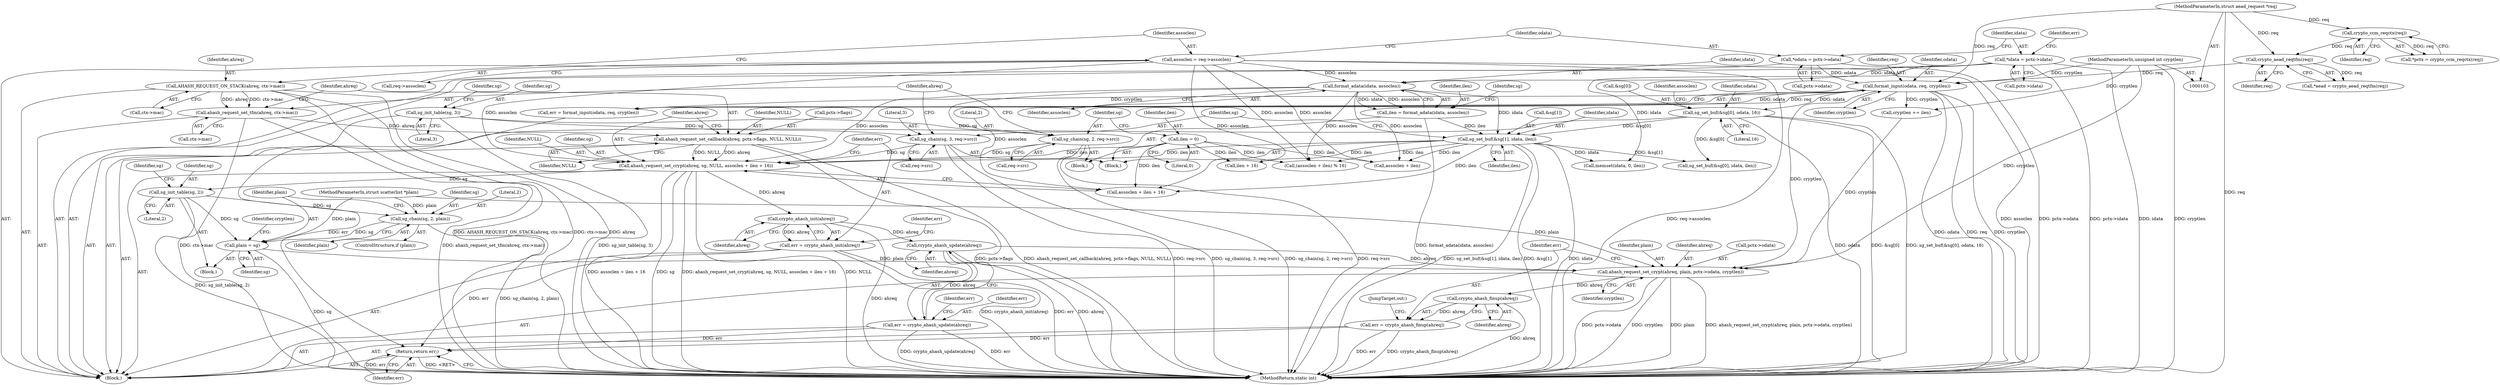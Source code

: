 digraph "0_linux_3b30460c5b0ed762be75a004e924ec3f8711e032@API" {
"1000212" [label="(Call,ahash_request_set_crypt(ahreq, sg, NULL, assoclen + ilen + 16))"];
"1000205" [label="(Call,ahash_request_set_callback(ahreq, pctx->flags, NULL, NULL))"];
"1000200" [label="(Call,ahash_request_set_tfm(ahreq, ctx->mac))"];
"1000123" [label="(Call,AHASH_REQUEST_ON_STACK(ahreq, ctx->mac))"];
"1000194" [label="(Call,sg_chain(sg, 2, req->src))"];
"1000158" [label="(Call,sg_init_table(sg, 3))"];
"1000183" [label="(Call,sg_chain(sg, 3, req->src))"];
"1000129" [label="(Call,assoclen = req->assoclen)"];
"1000173" [label="(Call,format_adata(idata, assoclen))"];
"1000142" [label="(Call,*idata = pctx->idata)"];
"1000176" [label="(Call,sg_set_buf(&sg[1], idata, ilen))"];
"1000161" [label="(Call,sg_set_buf(&sg[0], odata, 16))"];
"1000151" [label="(Call,format_input(odata, req, cryptlen))"];
"1000136" [label="(Call,*odata = pctx->odata)"];
"1000116" [label="(Call,crypto_aead_reqtfm(req))"];
"1000111" [label="(Call,crypto_ccm_reqctx(req))"];
"1000104" [label="(MethodParameterIn,struct aead_request *req)"];
"1000106" [label="(MethodParameterIn,unsigned int cryptlen)"];
"1000171" [label="(Call,ilen = format_adata(idata, assoclen))"];
"1000191" [label="(Call,ilen = 0)"];
"1000223" [label="(Call,crypto_ahash_init(ahreq))"];
"1000221" [label="(Call,err = crypto_ahash_init(ahreq))"];
"1000287" [label="(Return,return err;)"];
"1000230" [label="(Call,crypto_ahash_update(ahreq))"];
"1000228" [label="(Call,err = crypto_ahash_update(ahreq))"];
"1000275" [label="(Call,ahash_request_set_crypt(ahreq, plain, pctx->odata, cryptlen))"];
"1000284" [label="(Call,crypto_ahash_finup(ahreq))"];
"1000282" [label="(Call,err = crypto_ahash_finup(ahreq))"];
"1000253" [label="(Call,sg_init_table(sg, 2))"];
"1000265" [label="(Call,sg_chain(sg, 2, plain))"];
"1000269" [label="(Call,plain = sg)"];
"1000182" [label="(Identifier,ilen)"];
"1000151" [label="(Call,format_input(odata, req, cryptlen))"];
"1000186" [label="(Call,req->src)"];
"1000273" [label="(Identifier,cryptlen)"];
"1000212" [label="(Call,ahash_request_set_crypt(ahreq, sg, NULL, assoclen + ilen + 16))"];
"1000137" [label="(Identifier,odata)"];
"1000270" [label="(Identifier,plain)"];
"1000117" [label="(Identifier,req)"];
"1000213" [label="(Identifier,ahreq)"];
"1000277" [label="(Identifier,plain)"];
"1000210" [label="(Identifier,NULL)"];
"1000271" [label="(Identifier,sg)"];
"1000211" [label="(Identifier,NULL)"];
"1000124" [label="(Identifier,ahreq)"];
"1000240" [label="(Call,assoclen + ilen)"];
"1000162" [label="(Call,&sg[0])"];
"1000265" [label="(Call,sg_chain(sg, 2, plain))"];
"1000228" [label="(Call,err = crypto_ahash_update(ahreq))"];
"1000275" [label="(Call,ahash_request_set_crypt(ahreq, plain, pctx->odata, cryptlen))"];
"1000233" [label="(Identifier,err)"];
"1000116" [label="(Call,crypto_aead_reqtfm(req))"];
"1000195" [label="(Identifier,sg)"];
"1000154" [label="(Identifier,cryptlen)"];
"1000179" [label="(Identifier,sg)"];
"1000176" [label="(Call,sg_set_buf(&sg[1], idata, ilen))"];
"1000170" [label="(Block,)"];
"1000114" [label="(Call,*aead = crypto_aead_reqtfm(req))"];
"1000123" [label="(Call,AHASH_REQUEST_ON_STACK(ahreq, ctx->mac))"];
"1000144" [label="(Call,pctx->idata)"];
"1000287" [label="(Return,return err;)"];
"1000177" [label="(Call,&sg[1])"];
"1000143" [label="(Identifier,idata)"];
"1000256" [label="(Call,sg_set_buf(&sg[0], idata, ilen))"];
"1000167" [label="(Literal,16)"];
"1000215" [label="(Identifier,NULL)"];
"1000205" [label="(Call,ahash_request_set_callback(ahreq, pctx->flags, NULL, NULL))"];
"1000206" [label="(Identifier,ahreq)"];
"1000248" [label="(Block,)"];
"1000109" [label="(Call,*pctx = crypto_ccm_reqctx(req))"];
"1000171" [label="(Call,ilen = format_adata(idata, assoclen))"];
"1000161" [label="(Call,sg_set_buf(&sg[0], odata, 16))"];
"1000142" [label="(Call,*idata = pctx->idata)"];
"1000164" [label="(Identifier,sg)"];
"1000136" [label="(Call,*odata = pctx->odata)"];
"1000216" [label="(Call,assoclen + ilen + 16)"];
"1000160" [label="(Literal,3)"];
"1000169" [label="(Identifier,assoclen)"];
"1000200" [label="(Call,ahash_request_set_tfm(ahreq, ctx->mac))"];
"1000149" [label="(Call,err = format_input(odata, req, cryptlen))"];
"1000272" [label="(Call,cryptlen += ilen)"];
"1000226" [label="(Identifier,err)"];
"1000263" [label="(ControlStructure,if (plain))"];
"1000288" [label="(Identifier,err)"];
"1000192" [label="(Identifier,ilen)"];
"1000231" [label="(Identifier,ahreq)"];
"1000285" [label="(Identifier,ahreq)"];
"1000175" [label="(Identifier,assoclen)"];
"1000224" [label="(Identifier,ahreq)"];
"1000281" [label="(Identifier,cryptlen)"];
"1000130" [label="(Identifier,assoclen)"];
"1000222" [label="(Identifier,err)"];
"1000249" [label="(Call,memset(idata, 0, ilen))"];
"1000104" [label="(MethodParameterIn,struct aead_request *req)"];
"1000111" [label="(Call,crypto_ccm_reqctx(req))"];
"1000190" [label="(Block,)"];
"1000289" [label="(MethodReturn,static int)"];
"1000230" [label="(Call,crypto_ahash_update(ahreq))"];
"1000183" [label="(Call,sg_chain(sg, 3, req->src))"];
"1000153" [label="(Identifier,req)"];
"1000131" [label="(Call,req->assoclen)"];
"1000107" [label="(Block,)"];
"1000106" [label="(MethodParameterIn,unsigned int cryptlen)"];
"1000282" [label="(Call,err = crypto_ahash_finup(ahreq))"];
"1000269" [label="(Call,plain = sg)"];
"1000253" [label="(Call,sg_init_table(sg, 2))"];
"1000268" [label="(Identifier,plain)"];
"1000283" [label="(Identifier,err)"];
"1000174" [label="(Identifier,idata)"];
"1000152" [label="(Identifier,odata)"];
"1000276" [label="(Identifier,ahreq)"];
"1000150" [label="(Identifier,err)"];
"1000105" [label="(MethodParameterIn,struct scatterlist *plain)"];
"1000259" [label="(Identifier,sg)"];
"1000158" [label="(Call,sg_init_table(sg, 3))"];
"1000254" [label="(Identifier,sg)"];
"1000278" [label="(Call,pctx->odata)"];
"1000197" [label="(Call,req->src)"];
"1000166" [label="(Identifier,odata)"];
"1000196" [label="(Literal,2)"];
"1000221" [label="(Call,err = crypto_ahash_init(ahreq))"];
"1000267" [label="(Literal,2)"];
"1000191" [label="(Call,ilen = 0)"];
"1000223" [label="(Call,crypto_ahash_init(ahreq))"];
"1000194" [label="(Call,sg_chain(sg, 2, req->src))"];
"1000284" [label="(Call,crypto_ahash_finup(ahreq))"];
"1000286" [label="(JumpTarget,out:)"];
"1000184" [label="(Identifier,sg)"];
"1000138" [label="(Call,pctx->odata)"];
"1000214" [label="(Identifier,sg)"];
"1000129" [label="(Call,assoclen = req->assoclen)"];
"1000229" [label="(Identifier,err)"];
"1000266" [label="(Identifier,sg)"];
"1000207" [label="(Call,pctx->flags)"];
"1000159" [label="(Identifier,sg)"];
"1000125" [label="(Call,ctx->mac)"];
"1000112" [label="(Identifier,req)"];
"1000255" [label="(Literal,2)"];
"1000202" [label="(Call,ctx->mac)"];
"1000201" [label="(Identifier,ahreq)"];
"1000173" [label="(Call,format_adata(idata, assoclen))"];
"1000218" [label="(Call,ilen + 16)"];
"1000172" [label="(Identifier,ilen)"];
"1000185" [label="(Literal,3)"];
"1000193" [label="(Literal,0)"];
"1000239" [label="(Call,(assoclen + ilen) % 16)"];
"1000181" [label="(Identifier,idata)"];
"1000212" -> "1000107"  [label="AST: "];
"1000212" -> "1000216"  [label="CFG: "];
"1000213" -> "1000212"  [label="AST: "];
"1000214" -> "1000212"  [label="AST: "];
"1000215" -> "1000212"  [label="AST: "];
"1000216" -> "1000212"  [label="AST: "];
"1000222" -> "1000212"  [label="CFG: "];
"1000212" -> "1000289"  [label="DDG: assoclen + ilen + 16"];
"1000212" -> "1000289"  [label="DDG: sg"];
"1000212" -> "1000289"  [label="DDG: ahash_request_set_crypt(ahreq, sg, NULL, assoclen + ilen + 16)"];
"1000212" -> "1000289"  [label="DDG: NULL"];
"1000205" -> "1000212"  [label="DDG: ahreq"];
"1000205" -> "1000212"  [label="DDG: NULL"];
"1000194" -> "1000212"  [label="DDG: sg"];
"1000183" -> "1000212"  [label="DDG: sg"];
"1000129" -> "1000212"  [label="DDG: assoclen"];
"1000173" -> "1000212"  [label="DDG: assoclen"];
"1000176" -> "1000212"  [label="DDG: ilen"];
"1000191" -> "1000212"  [label="DDG: ilen"];
"1000212" -> "1000223"  [label="DDG: ahreq"];
"1000212" -> "1000253"  [label="DDG: sg"];
"1000205" -> "1000107"  [label="AST: "];
"1000205" -> "1000211"  [label="CFG: "];
"1000206" -> "1000205"  [label="AST: "];
"1000207" -> "1000205"  [label="AST: "];
"1000210" -> "1000205"  [label="AST: "];
"1000211" -> "1000205"  [label="AST: "];
"1000213" -> "1000205"  [label="CFG: "];
"1000205" -> "1000289"  [label="DDG: pctx->flags"];
"1000205" -> "1000289"  [label="DDG: ahash_request_set_callback(ahreq, pctx->flags, NULL, NULL)"];
"1000200" -> "1000205"  [label="DDG: ahreq"];
"1000200" -> "1000107"  [label="AST: "];
"1000200" -> "1000202"  [label="CFG: "];
"1000201" -> "1000200"  [label="AST: "];
"1000202" -> "1000200"  [label="AST: "];
"1000206" -> "1000200"  [label="CFG: "];
"1000200" -> "1000289"  [label="DDG: ahash_request_set_tfm(ahreq, ctx->mac)"];
"1000200" -> "1000289"  [label="DDG: ctx->mac"];
"1000123" -> "1000200"  [label="DDG: ahreq"];
"1000123" -> "1000200"  [label="DDG: ctx->mac"];
"1000123" -> "1000107"  [label="AST: "];
"1000123" -> "1000125"  [label="CFG: "];
"1000124" -> "1000123"  [label="AST: "];
"1000125" -> "1000123"  [label="AST: "];
"1000130" -> "1000123"  [label="CFG: "];
"1000123" -> "1000289"  [label="DDG: AHASH_REQUEST_ON_STACK(ahreq, ctx->mac)"];
"1000123" -> "1000289"  [label="DDG: ctx->mac"];
"1000123" -> "1000289"  [label="DDG: ahreq"];
"1000194" -> "1000190"  [label="AST: "];
"1000194" -> "1000197"  [label="CFG: "];
"1000195" -> "1000194"  [label="AST: "];
"1000196" -> "1000194"  [label="AST: "];
"1000197" -> "1000194"  [label="AST: "];
"1000201" -> "1000194"  [label="CFG: "];
"1000194" -> "1000289"  [label="DDG: req->src"];
"1000194" -> "1000289"  [label="DDG: sg_chain(sg, 2, req->src)"];
"1000158" -> "1000194"  [label="DDG: sg"];
"1000158" -> "1000107"  [label="AST: "];
"1000158" -> "1000160"  [label="CFG: "];
"1000159" -> "1000158"  [label="AST: "];
"1000160" -> "1000158"  [label="AST: "];
"1000164" -> "1000158"  [label="CFG: "];
"1000158" -> "1000289"  [label="DDG: sg_init_table(sg, 3)"];
"1000158" -> "1000183"  [label="DDG: sg"];
"1000183" -> "1000170"  [label="AST: "];
"1000183" -> "1000186"  [label="CFG: "];
"1000184" -> "1000183"  [label="AST: "];
"1000185" -> "1000183"  [label="AST: "];
"1000186" -> "1000183"  [label="AST: "];
"1000201" -> "1000183"  [label="CFG: "];
"1000183" -> "1000289"  [label="DDG: req->src"];
"1000183" -> "1000289"  [label="DDG: sg_chain(sg, 3, req->src)"];
"1000129" -> "1000107"  [label="AST: "];
"1000129" -> "1000131"  [label="CFG: "];
"1000130" -> "1000129"  [label="AST: "];
"1000131" -> "1000129"  [label="AST: "];
"1000137" -> "1000129"  [label="CFG: "];
"1000129" -> "1000289"  [label="DDG: assoclen"];
"1000129" -> "1000289"  [label="DDG: req->assoclen"];
"1000129" -> "1000173"  [label="DDG: assoclen"];
"1000129" -> "1000216"  [label="DDG: assoclen"];
"1000129" -> "1000239"  [label="DDG: assoclen"];
"1000129" -> "1000240"  [label="DDG: assoclen"];
"1000173" -> "1000171"  [label="AST: "];
"1000173" -> "1000175"  [label="CFG: "];
"1000174" -> "1000173"  [label="AST: "];
"1000175" -> "1000173"  [label="AST: "];
"1000171" -> "1000173"  [label="CFG: "];
"1000173" -> "1000171"  [label="DDG: idata"];
"1000173" -> "1000171"  [label="DDG: assoclen"];
"1000142" -> "1000173"  [label="DDG: idata"];
"1000173" -> "1000176"  [label="DDG: idata"];
"1000173" -> "1000216"  [label="DDG: assoclen"];
"1000173" -> "1000239"  [label="DDG: assoclen"];
"1000173" -> "1000240"  [label="DDG: assoclen"];
"1000142" -> "1000107"  [label="AST: "];
"1000142" -> "1000144"  [label="CFG: "];
"1000143" -> "1000142"  [label="AST: "];
"1000144" -> "1000142"  [label="AST: "];
"1000150" -> "1000142"  [label="CFG: "];
"1000142" -> "1000289"  [label="DDG: pctx->idata"];
"1000142" -> "1000289"  [label="DDG: idata"];
"1000142" -> "1000249"  [label="DDG: idata"];
"1000176" -> "1000170"  [label="AST: "];
"1000176" -> "1000182"  [label="CFG: "];
"1000177" -> "1000176"  [label="AST: "];
"1000181" -> "1000176"  [label="AST: "];
"1000182" -> "1000176"  [label="AST: "];
"1000184" -> "1000176"  [label="CFG: "];
"1000176" -> "1000289"  [label="DDG: idata"];
"1000176" -> "1000289"  [label="DDG: sg_set_buf(&sg[1], idata, ilen)"];
"1000176" -> "1000289"  [label="DDG: &sg[1]"];
"1000161" -> "1000176"  [label="DDG: &sg[0]"];
"1000171" -> "1000176"  [label="DDG: ilen"];
"1000176" -> "1000216"  [label="DDG: ilen"];
"1000176" -> "1000218"  [label="DDG: ilen"];
"1000176" -> "1000239"  [label="DDG: ilen"];
"1000176" -> "1000240"  [label="DDG: ilen"];
"1000176" -> "1000249"  [label="DDG: idata"];
"1000176" -> "1000256"  [label="DDG: &sg[1]"];
"1000161" -> "1000107"  [label="AST: "];
"1000161" -> "1000167"  [label="CFG: "];
"1000162" -> "1000161"  [label="AST: "];
"1000166" -> "1000161"  [label="AST: "];
"1000167" -> "1000161"  [label="AST: "];
"1000169" -> "1000161"  [label="CFG: "];
"1000161" -> "1000289"  [label="DDG: odata"];
"1000161" -> "1000289"  [label="DDG: &sg[0]"];
"1000161" -> "1000289"  [label="DDG: sg_set_buf(&sg[0], odata, 16)"];
"1000151" -> "1000161"  [label="DDG: odata"];
"1000161" -> "1000256"  [label="DDG: &sg[0]"];
"1000151" -> "1000149"  [label="AST: "];
"1000151" -> "1000154"  [label="CFG: "];
"1000152" -> "1000151"  [label="AST: "];
"1000153" -> "1000151"  [label="AST: "];
"1000154" -> "1000151"  [label="AST: "];
"1000149" -> "1000151"  [label="CFG: "];
"1000151" -> "1000289"  [label="DDG: odata"];
"1000151" -> "1000289"  [label="DDG: req"];
"1000151" -> "1000289"  [label="DDG: cryptlen"];
"1000151" -> "1000149"  [label="DDG: odata"];
"1000151" -> "1000149"  [label="DDG: req"];
"1000151" -> "1000149"  [label="DDG: cryptlen"];
"1000136" -> "1000151"  [label="DDG: odata"];
"1000116" -> "1000151"  [label="DDG: req"];
"1000104" -> "1000151"  [label="DDG: req"];
"1000106" -> "1000151"  [label="DDG: cryptlen"];
"1000151" -> "1000272"  [label="DDG: cryptlen"];
"1000151" -> "1000275"  [label="DDG: cryptlen"];
"1000136" -> "1000107"  [label="AST: "];
"1000136" -> "1000138"  [label="CFG: "];
"1000137" -> "1000136"  [label="AST: "];
"1000138" -> "1000136"  [label="AST: "];
"1000143" -> "1000136"  [label="CFG: "];
"1000136" -> "1000289"  [label="DDG: pctx->odata"];
"1000116" -> "1000114"  [label="AST: "];
"1000116" -> "1000117"  [label="CFG: "];
"1000117" -> "1000116"  [label="AST: "];
"1000114" -> "1000116"  [label="CFG: "];
"1000116" -> "1000114"  [label="DDG: req"];
"1000111" -> "1000116"  [label="DDG: req"];
"1000104" -> "1000116"  [label="DDG: req"];
"1000111" -> "1000109"  [label="AST: "];
"1000111" -> "1000112"  [label="CFG: "];
"1000112" -> "1000111"  [label="AST: "];
"1000109" -> "1000111"  [label="CFG: "];
"1000111" -> "1000109"  [label="DDG: req"];
"1000104" -> "1000111"  [label="DDG: req"];
"1000104" -> "1000103"  [label="AST: "];
"1000104" -> "1000289"  [label="DDG: req"];
"1000106" -> "1000103"  [label="AST: "];
"1000106" -> "1000289"  [label="DDG: cryptlen"];
"1000106" -> "1000272"  [label="DDG: cryptlen"];
"1000106" -> "1000275"  [label="DDG: cryptlen"];
"1000171" -> "1000170"  [label="AST: "];
"1000172" -> "1000171"  [label="AST: "];
"1000179" -> "1000171"  [label="CFG: "];
"1000171" -> "1000289"  [label="DDG: format_adata(idata, assoclen)"];
"1000191" -> "1000190"  [label="AST: "];
"1000191" -> "1000193"  [label="CFG: "];
"1000192" -> "1000191"  [label="AST: "];
"1000193" -> "1000191"  [label="AST: "];
"1000195" -> "1000191"  [label="CFG: "];
"1000191" -> "1000216"  [label="DDG: ilen"];
"1000191" -> "1000218"  [label="DDG: ilen"];
"1000191" -> "1000239"  [label="DDG: ilen"];
"1000191" -> "1000240"  [label="DDG: ilen"];
"1000223" -> "1000221"  [label="AST: "];
"1000223" -> "1000224"  [label="CFG: "];
"1000224" -> "1000223"  [label="AST: "];
"1000221" -> "1000223"  [label="CFG: "];
"1000223" -> "1000289"  [label="DDG: ahreq"];
"1000223" -> "1000221"  [label="DDG: ahreq"];
"1000223" -> "1000230"  [label="DDG: ahreq"];
"1000221" -> "1000107"  [label="AST: "];
"1000222" -> "1000221"  [label="AST: "];
"1000226" -> "1000221"  [label="CFG: "];
"1000221" -> "1000289"  [label="DDG: crypto_ahash_init(ahreq)"];
"1000221" -> "1000289"  [label="DDG: err"];
"1000221" -> "1000287"  [label="DDG: err"];
"1000287" -> "1000107"  [label="AST: "];
"1000287" -> "1000288"  [label="CFG: "];
"1000288" -> "1000287"  [label="AST: "];
"1000289" -> "1000287"  [label="CFG: "];
"1000287" -> "1000289"  [label="DDG: <RET>"];
"1000288" -> "1000287"  [label="DDG: err"];
"1000228" -> "1000287"  [label="DDG: err"];
"1000149" -> "1000287"  [label="DDG: err"];
"1000282" -> "1000287"  [label="DDG: err"];
"1000230" -> "1000228"  [label="AST: "];
"1000230" -> "1000231"  [label="CFG: "];
"1000231" -> "1000230"  [label="AST: "];
"1000228" -> "1000230"  [label="CFG: "];
"1000230" -> "1000289"  [label="DDG: ahreq"];
"1000230" -> "1000228"  [label="DDG: ahreq"];
"1000230" -> "1000275"  [label="DDG: ahreq"];
"1000228" -> "1000107"  [label="AST: "];
"1000229" -> "1000228"  [label="AST: "];
"1000233" -> "1000228"  [label="CFG: "];
"1000228" -> "1000289"  [label="DDG: err"];
"1000228" -> "1000289"  [label="DDG: crypto_ahash_update(ahreq)"];
"1000275" -> "1000107"  [label="AST: "];
"1000275" -> "1000281"  [label="CFG: "];
"1000276" -> "1000275"  [label="AST: "];
"1000277" -> "1000275"  [label="AST: "];
"1000278" -> "1000275"  [label="AST: "];
"1000281" -> "1000275"  [label="AST: "];
"1000283" -> "1000275"  [label="CFG: "];
"1000275" -> "1000289"  [label="DDG: ahash_request_set_crypt(ahreq, plain, pctx->odata, cryptlen)"];
"1000275" -> "1000289"  [label="DDG: pctx->odata"];
"1000275" -> "1000289"  [label="DDG: cryptlen"];
"1000275" -> "1000289"  [label="DDG: plain"];
"1000269" -> "1000275"  [label="DDG: plain"];
"1000105" -> "1000275"  [label="DDG: plain"];
"1000272" -> "1000275"  [label="DDG: cryptlen"];
"1000275" -> "1000284"  [label="DDG: ahreq"];
"1000284" -> "1000282"  [label="AST: "];
"1000284" -> "1000285"  [label="CFG: "];
"1000285" -> "1000284"  [label="AST: "];
"1000282" -> "1000284"  [label="CFG: "];
"1000284" -> "1000289"  [label="DDG: ahreq"];
"1000284" -> "1000282"  [label="DDG: ahreq"];
"1000282" -> "1000107"  [label="AST: "];
"1000283" -> "1000282"  [label="AST: "];
"1000286" -> "1000282"  [label="CFG: "];
"1000282" -> "1000289"  [label="DDG: crypto_ahash_finup(ahreq)"];
"1000282" -> "1000289"  [label="DDG: err"];
"1000253" -> "1000248"  [label="AST: "];
"1000253" -> "1000255"  [label="CFG: "];
"1000254" -> "1000253"  [label="AST: "];
"1000255" -> "1000253"  [label="AST: "];
"1000259" -> "1000253"  [label="CFG: "];
"1000253" -> "1000289"  [label="DDG: sg_init_table(sg, 2)"];
"1000253" -> "1000265"  [label="DDG: sg"];
"1000253" -> "1000269"  [label="DDG: sg"];
"1000265" -> "1000263"  [label="AST: "];
"1000265" -> "1000268"  [label="CFG: "];
"1000266" -> "1000265"  [label="AST: "];
"1000267" -> "1000265"  [label="AST: "];
"1000268" -> "1000265"  [label="AST: "];
"1000270" -> "1000265"  [label="CFG: "];
"1000265" -> "1000289"  [label="DDG: sg_chain(sg, 2, plain)"];
"1000105" -> "1000265"  [label="DDG: plain"];
"1000265" -> "1000269"  [label="DDG: sg"];
"1000269" -> "1000248"  [label="AST: "];
"1000269" -> "1000271"  [label="CFG: "];
"1000270" -> "1000269"  [label="AST: "];
"1000271" -> "1000269"  [label="AST: "];
"1000273" -> "1000269"  [label="CFG: "];
"1000269" -> "1000289"  [label="DDG: sg"];
"1000105" -> "1000269"  [label="DDG: plain"];
}
